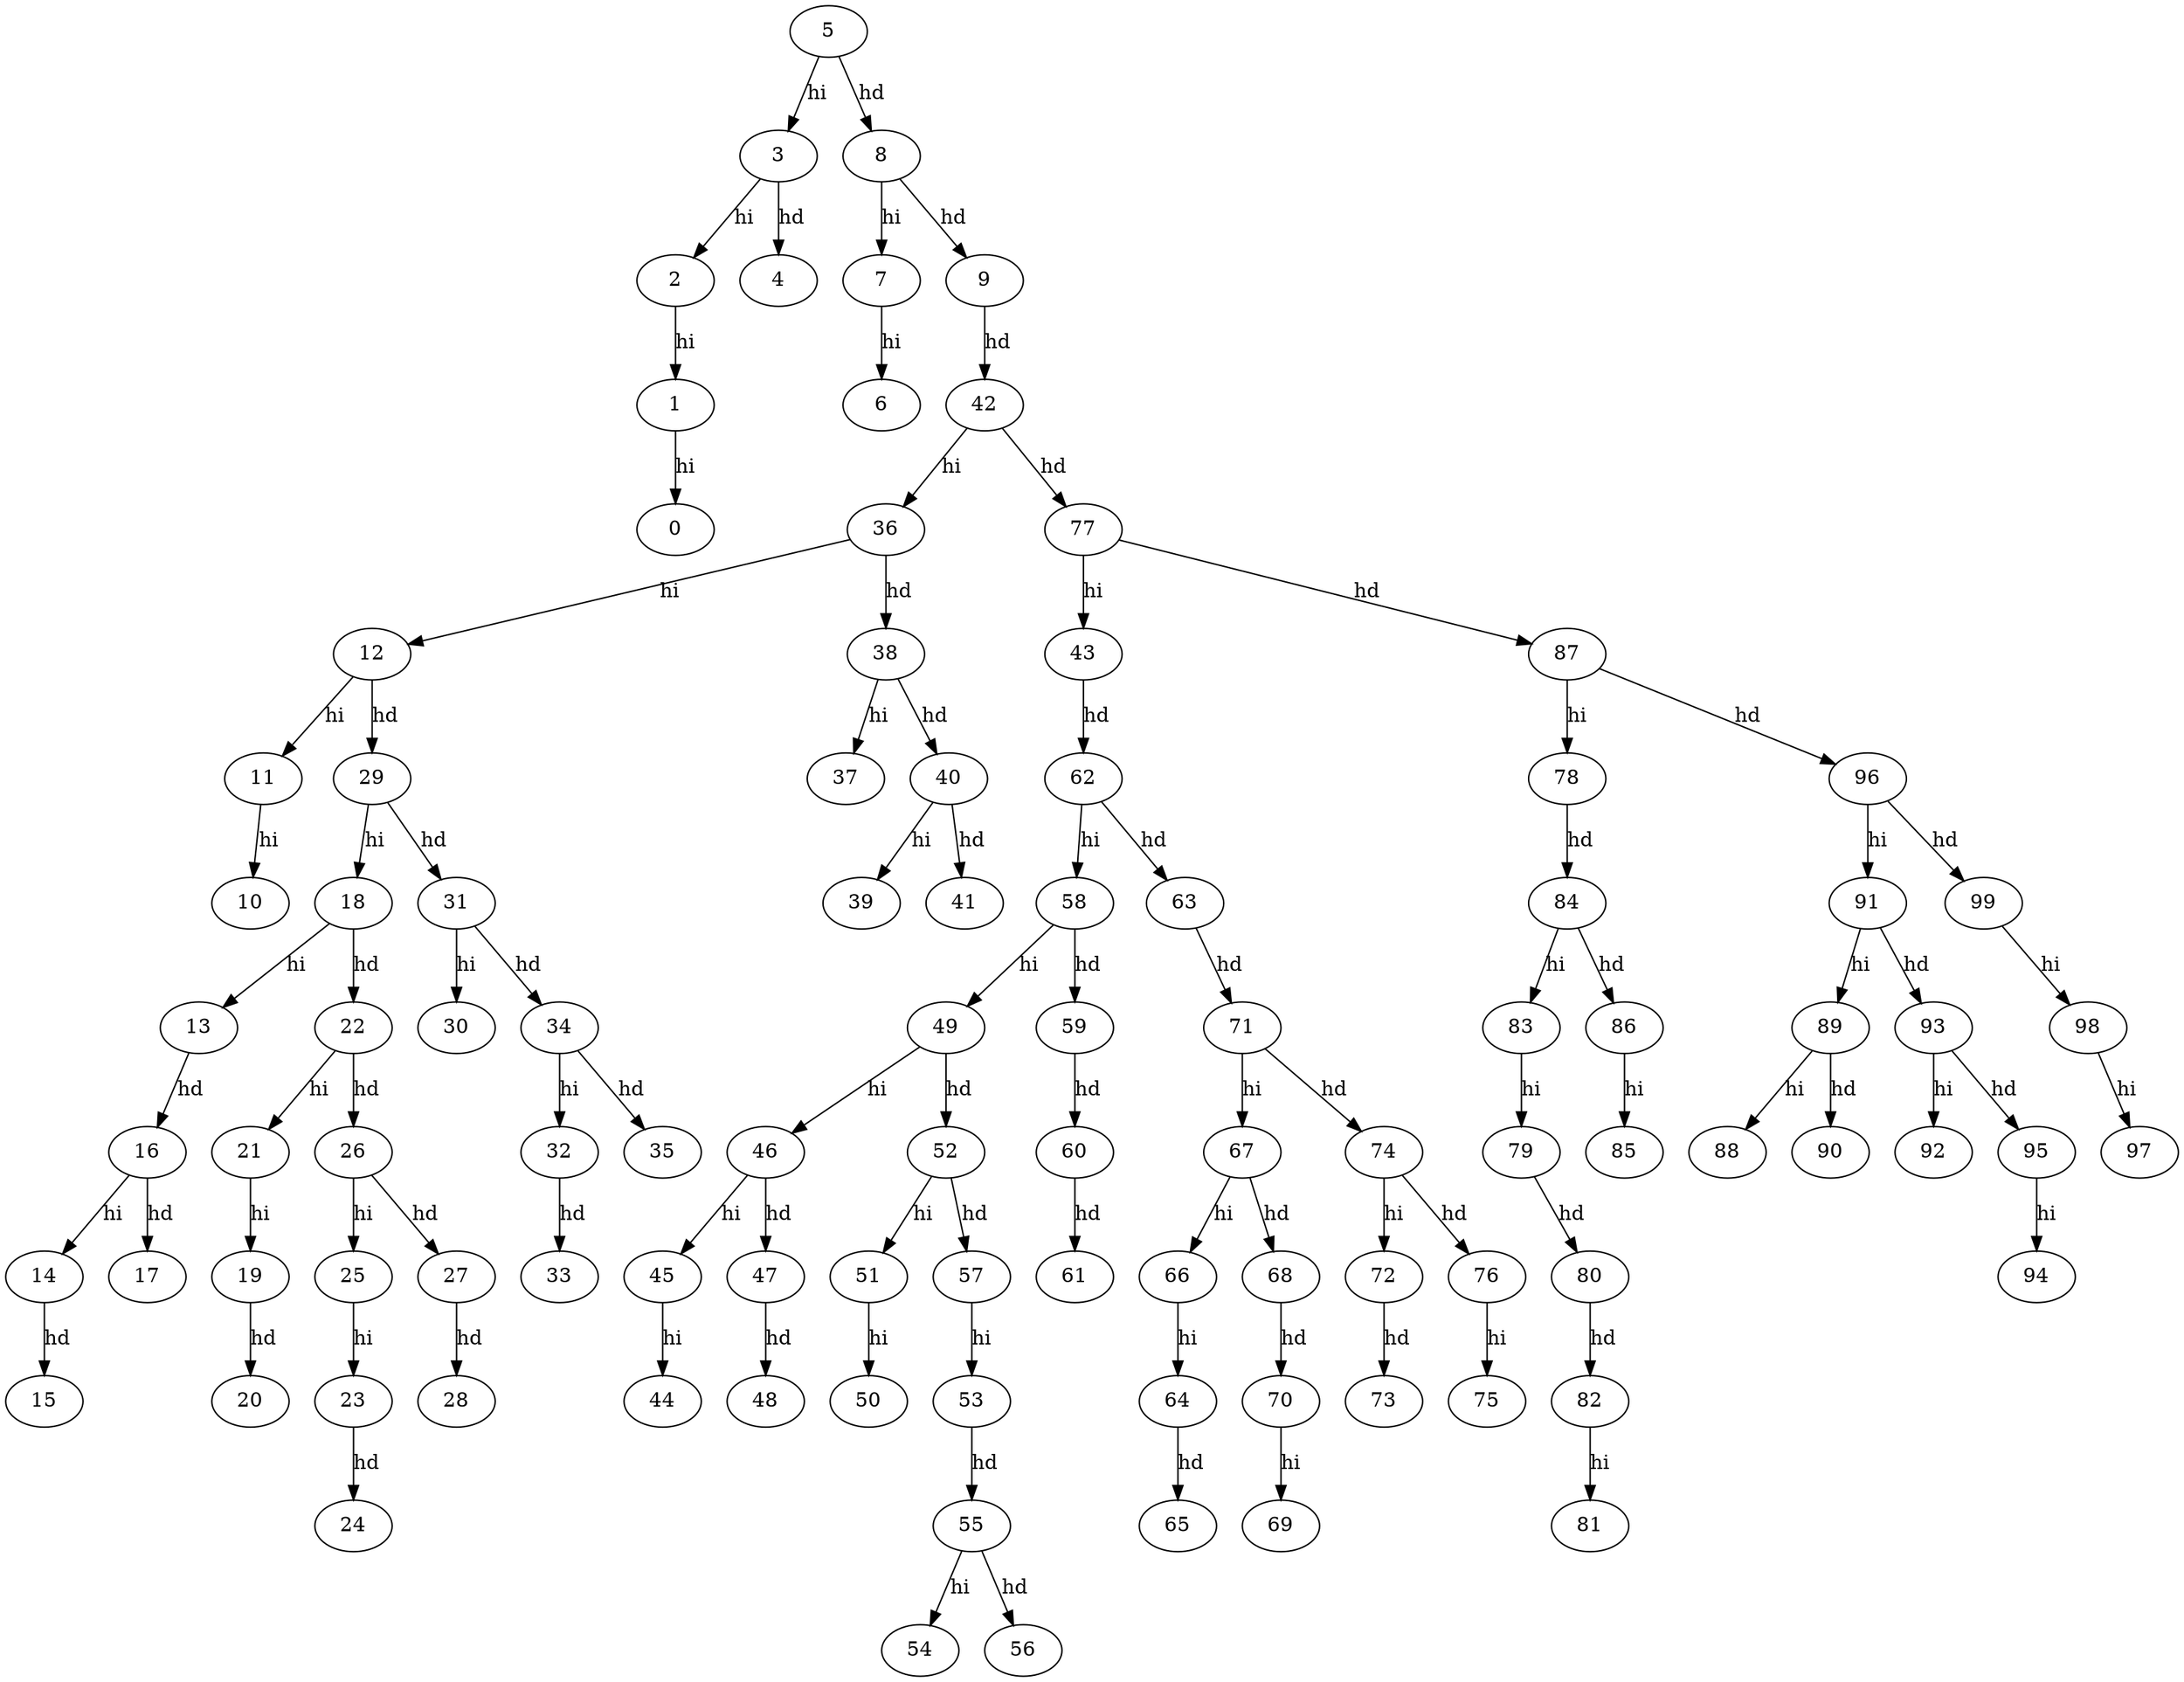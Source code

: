 digraph Abb900
 {
1 -> 0 [label="hi"]
2 -> 1 [label="hi"]
3 -> 2 [label="hi"]
3 -> 4 [label="hd"]
5 -> 3 [label="hi"]
5 -> 8 [label="hd"]
7 -> 6 [label="hi"]
8 -> 7 [label="hi"]
8 -> 9 [label="hd"]
9 -> 42 [label="hd"]
11 -> 10 [label="hi"]
12 -> 11 [label="hi"]
12 -> 29 [label="hd"]
13 -> 16 [label="hd"]
14 -> 15 [label="hd"]
16 -> 14 [label="hi"]
16 -> 17 [label="hd"]
18 -> 13 [label="hi"]
18 -> 22 [label="hd"]
19 -> 20 [label="hd"]
21 -> 19 [label="hi"]
22 -> 21 [label="hi"]
22 -> 26 [label="hd"]
23 -> 24 [label="hd"]
25 -> 23 [label="hi"]
26 -> 25 [label="hi"]
26 -> 27 [label="hd"]
27 -> 28 [label="hd"]
29 -> 18 [label="hi"]
29 -> 31 [label="hd"]
31 -> 30 [label="hi"]
31 -> 34 [label="hd"]
32 -> 33 [label="hd"]
34 -> 32 [label="hi"]
34 -> 35 [label="hd"]
36 -> 12 [label="hi"]
36 -> 38 [label="hd"]
38 -> 37 [label="hi"]
38 -> 40 [label="hd"]
40 -> 39 [label="hi"]
40 -> 41 [label="hd"]
42 -> 36 [label="hi"]
42 -> 77 [label="hd"]
43 -> 62 [label="hd"]
45 -> 44 [label="hi"]
46 -> 45 [label="hi"]
46 -> 47 [label="hd"]
47 -> 48 [label="hd"]
49 -> 46 [label="hi"]
49 -> 52 [label="hd"]
51 -> 50 [label="hi"]
52 -> 51 [label="hi"]
52 -> 57 [label="hd"]
53 -> 55 [label="hd"]
55 -> 54 [label="hi"]
55 -> 56 [label="hd"]
57 -> 53 [label="hi"]
58 -> 49 [label="hi"]
58 -> 59 [label="hd"]
59 -> 60 [label="hd"]
60 -> 61 [label="hd"]
62 -> 58 [label="hi"]
62 -> 63 [label="hd"]
63 -> 71 [label="hd"]
64 -> 65 [label="hd"]
66 -> 64 [label="hi"]
67 -> 66 [label="hi"]
67 -> 68 [label="hd"]
68 -> 70 [label="hd"]
70 -> 69 [label="hi"]
71 -> 67 [label="hi"]
71 -> 74 [label="hd"]
72 -> 73 [label="hd"]
74 -> 72 [label="hi"]
74 -> 76 [label="hd"]
76 -> 75 [label="hi"]
77 -> 43 [label="hi"]
77 -> 87 [label="hd"]
78 -> 84 [label="hd"]
79 -> 80 [label="hd"]
80 -> 82 [label="hd"]
82 -> 81 [label="hi"]
83 -> 79 [label="hi"]
84 -> 83 [label="hi"]
84 -> 86 [label="hd"]
86 -> 85 [label="hi"]
87 -> 78 [label="hi"]
87 -> 96 [label="hd"]
89 -> 88 [label="hi"]
89 -> 90 [label="hd"]
91 -> 89 [label="hi"]
91 -> 93 [label="hd"]
93 -> 92 [label="hi"]
93 -> 95 [label="hd"]
95 -> 94 [label="hi"]
96 -> 91 [label="hi"]
96 -> 99 [label="hd"]
98 -> 97 [label="hi"]
99 -> 98 [label="hi"]
}
